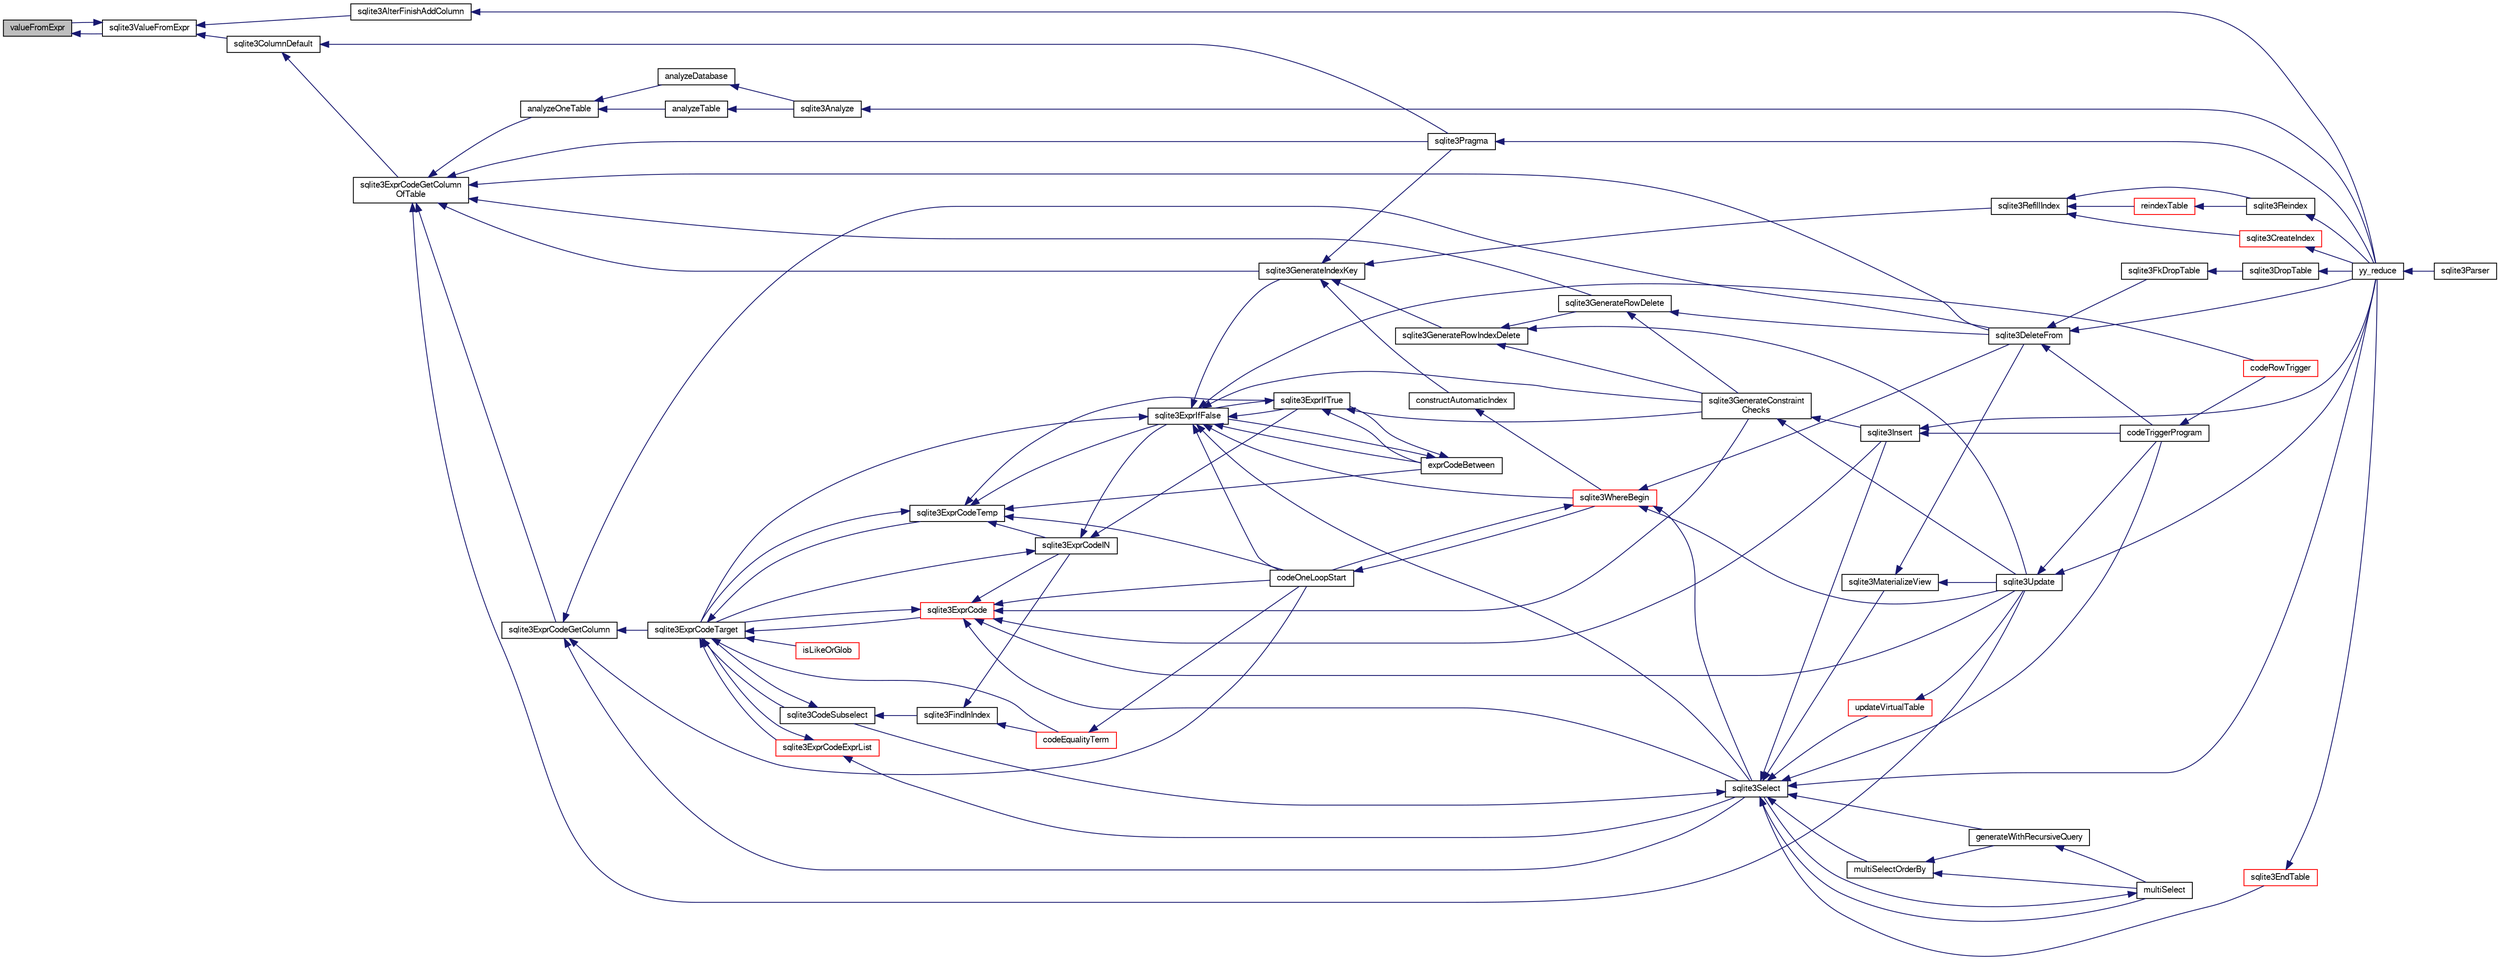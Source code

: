 digraph "valueFromExpr"
{
  edge [fontname="FreeSans",fontsize="10",labelfontname="FreeSans",labelfontsize="10"];
  node [fontname="FreeSans",fontsize="10",shape=record];
  rankdir="LR";
  Node856969 [label="valueFromExpr",height=0.2,width=0.4,color="black", fillcolor="grey75", style="filled", fontcolor="black"];
  Node856969 -> Node856970 [dir="back",color="midnightblue",fontsize="10",style="solid",fontname="FreeSans"];
  Node856970 [label="sqlite3ValueFromExpr",height=0.2,width=0.4,color="black", fillcolor="white", style="filled",URL="$sqlite3_8c.html#af103c812684544760641a1cd4d9745df"];
  Node856970 -> Node856969 [dir="back",color="midnightblue",fontsize="10",style="solid",fontname="FreeSans"];
  Node856970 -> Node856971 [dir="back",color="midnightblue",fontsize="10",style="solid",fontname="FreeSans"];
  Node856971 [label="sqlite3AlterFinishAddColumn",height=0.2,width=0.4,color="black", fillcolor="white", style="filled",URL="$sqlite3_8c.html#a392e1e5be904b01216faae16a77c2c31"];
  Node856971 -> Node856972 [dir="back",color="midnightblue",fontsize="10",style="solid",fontname="FreeSans"];
  Node856972 [label="yy_reduce",height=0.2,width=0.4,color="black", fillcolor="white", style="filled",URL="$sqlite3_8c.html#a7c419a9b25711c666a9a2449ef377f14"];
  Node856972 -> Node856973 [dir="back",color="midnightblue",fontsize="10",style="solid",fontname="FreeSans"];
  Node856973 [label="sqlite3Parser",height=0.2,width=0.4,color="black", fillcolor="white", style="filled",URL="$sqlite3_8c.html#a0327d71a5fabe0b6a343d78a2602e72a"];
  Node856970 -> Node856974 [dir="back",color="midnightblue",fontsize="10",style="solid",fontname="FreeSans"];
  Node856974 [label="sqlite3ColumnDefault",height=0.2,width=0.4,color="black", fillcolor="white", style="filled",URL="$sqlite3_8c.html#a59f47949957801afdf53735549eacc7d"];
  Node856974 -> Node856975 [dir="back",color="midnightblue",fontsize="10",style="solid",fontname="FreeSans"];
  Node856975 [label="sqlite3ExprCodeGetColumn\lOfTable",height=0.2,width=0.4,color="black", fillcolor="white", style="filled",URL="$sqlite3_8c.html#aef676ae689397d0e050eb0a360c32315"];
  Node856975 -> Node856976 [dir="back",color="midnightblue",fontsize="10",style="solid",fontname="FreeSans"];
  Node856976 [label="sqlite3ExprCodeGetColumn",height=0.2,width=0.4,color="black", fillcolor="white", style="filled",URL="$sqlite3_8c.html#a053723da492b5bb45cb8df75c733155d"];
  Node856976 -> Node856977 [dir="back",color="midnightblue",fontsize="10",style="solid",fontname="FreeSans"];
  Node856977 [label="sqlite3ExprCodeTarget",height=0.2,width=0.4,color="black", fillcolor="white", style="filled",URL="$sqlite3_8c.html#a4f308397a0a3ed299ed31aaa1ae2a293"];
  Node856977 -> Node856978 [dir="back",color="midnightblue",fontsize="10",style="solid",fontname="FreeSans"];
  Node856978 [label="sqlite3CodeSubselect",height=0.2,width=0.4,color="black", fillcolor="white", style="filled",URL="$sqlite3_8c.html#aa69b46d2204a1d1b110107a1be12ee0c"];
  Node856978 -> Node856979 [dir="back",color="midnightblue",fontsize="10",style="solid",fontname="FreeSans"];
  Node856979 [label="sqlite3FindInIndex",height=0.2,width=0.4,color="black", fillcolor="white", style="filled",URL="$sqlite3_8c.html#af7d8c56ab0231f44bb5f87b3fafeffb2"];
  Node856979 -> Node856980 [dir="back",color="midnightblue",fontsize="10",style="solid",fontname="FreeSans"];
  Node856980 [label="sqlite3ExprCodeIN",height=0.2,width=0.4,color="black", fillcolor="white", style="filled",URL="$sqlite3_8c.html#ad9cf4f5b5ffb90c24a4a0900c8626193"];
  Node856980 -> Node856977 [dir="back",color="midnightblue",fontsize="10",style="solid",fontname="FreeSans"];
  Node856980 -> Node856981 [dir="back",color="midnightblue",fontsize="10",style="solid",fontname="FreeSans"];
  Node856981 [label="sqlite3ExprIfTrue",height=0.2,width=0.4,color="black", fillcolor="white", style="filled",URL="$sqlite3_8c.html#ad93a55237c23e1b743ab1f59df1a1444"];
  Node856981 -> Node856982 [dir="back",color="midnightblue",fontsize="10",style="solid",fontname="FreeSans"];
  Node856982 [label="exprCodeBetween",height=0.2,width=0.4,color="black", fillcolor="white", style="filled",URL="$sqlite3_8c.html#abd053493214542bca8f406f42145d173"];
  Node856982 -> Node856981 [dir="back",color="midnightblue",fontsize="10",style="solid",fontname="FreeSans"];
  Node856982 -> Node856983 [dir="back",color="midnightblue",fontsize="10",style="solid",fontname="FreeSans"];
  Node856983 [label="sqlite3ExprIfFalse",height=0.2,width=0.4,color="black", fillcolor="white", style="filled",URL="$sqlite3_8c.html#af97ecccb5d56e321e118414b08f65b71"];
  Node856983 -> Node856977 [dir="back",color="midnightblue",fontsize="10",style="solid",fontname="FreeSans"];
  Node856983 -> Node856982 [dir="back",color="midnightblue",fontsize="10",style="solid",fontname="FreeSans"];
  Node856983 -> Node856981 [dir="back",color="midnightblue",fontsize="10",style="solid",fontname="FreeSans"];
  Node856983 -> Node856984 [dir="back",color="midnightblue",fontsize="10",style="solid",fontname="FreeSans"];
  Node856984 [label="sqlite3GenerateIndexKey",height=0.2,width=0.4,color="black", fillcolor="white", style="filled",URL="$sqlite3_8c.html#ab85ac93d5c5e6760f45f07897be7f272"];
  Node856984 -> Node856985 [dir="back",color="midnightblue",fontsize="10",style="solid",fontname="FreeSans"];
  Node856985 [label="sqlite3RefillIndex",height=0.2,width=0.4,color="black", fillcolor="white", style="filled",URL="$sqlite3_8c.html#a17be5b679d9181b961ea9ba4a18d4f80"];
  Node856985 -> Node856986 [dir="back",color="midnightblue",fontsize="10",style="solid",fontname="FreeSans"];
  Node856986 [label="sqlite3CreateIndex",height=0.2,width=0.4,color="red", fillcolor="white", style="filled",URL="$sqlite3_8c.html#a8dbe5e590ab6c58a8c45f34f7c81e825"];
  Node856986 -> Node856972 [dir="back",color="midnightblue",fontsize="10",style="solid",fontname="FreeSans"];
  Node856985 -> Node856991 [dir="back",color="midnightblue",fontsize="10",style="solid",fontname="FreeSans"];
  Node856991 [label="reindexTable",height=0.2,width=0.4,color="red", fillcolor="white", style="filled",URL="$sqlite3_8c.html#aaa297e36c19aa0d39c60bf95a03b04b6"];
  Node856991 -> Node856993 [dir="back",color="midnightblue",fontsize="10",style="solid",fontname="FreeSans"];
  Node856993 [label="sqlite3Reindex",height=0.2,width=0.4,color="black", fillcolor="white", style="filled",URL="$sqlite3_8c.html#abd189e31189391e1ef114b413ff4abbf"];
  Node856993 -> Node856972 [dir="back",color="midnightblue",fontsize="10",style="solid",fontname="FreeSans"];
  Node856985 -> Node856993 [dir="back",color="midnightblue",fontsize="10",style="solid",fontname="FreeSans"];
  Node856984 -> Node856994 [dir="back",color="midnightblue",fontsize="10",style="solid",fontname="FreeSans"];
  Node856994 [label="sqlite3GenerateRowIndexDelete",height=0.2,width=0.4,color="black", fillcolor="white", style="filled",URL="$sqlite3_8c.html#a09c23ae08a7c469d62705f067d7a2135"];
  Node856994 -> Node856995 [dir="back",color="midnightblue",fontsize="10",style="solid",fontname="FreeSans"];
  Node856995 [label="sqlite3GenerateRowDelete",height=0.2,width=0.4,color="black", fillcolor="white", style="filled",URL="$sqlite3_8c.html#a2c76cbf3027fc18fdbb8cb4cd96b77d9"];
  Node856995 -> Node856996 [dir="back",color="midnightblue",fontsize="10",style="solid",fontname="FreeSans"];
  Node856996 [label="sqlite3DeleteFrom",height=0.2,width=0.4,color="black", fillcolor="white", style="filled",URL="$sqlite3_8c.html#ab9b4b45349188b49eabb23f94608a091"];
  Node856996 -> Node856997 [dir="back",color="midnightblue",fontsize="10",style="solid",fontname="FreeSans"];
  Node856997 [label="sqlite3FkDropTable",height=0.2,width=0.4,color="black", fillcolor="white", style="filled",URL="$sqlite3_8c.html#a1218c6fc74e89152ceaa4760e82f5ef9"];
  Node856997 -> Node856998 [dir="back",color="midnightblue",fontsize="10",style="solid",fontname="FreeSans"];
  Node856998 [label="sqlite3DropTable",height=0.2,width=0.4,color="black", fillcolor="white", style="filled",URL="$sqlite3_8c.html#a5534f77364b5568783c0e50db3c9defb"];
  Node856998 -> Node856972 [dir="back",color="midnightblue",fontsize="10",style="solid",fontname="FreeSans"];
  Node856996 -> Node856999 [dir="back",color="midnightblue",fontsize="10",style="solid",fontname="FreeSans"];
  Node856999 [label="codeTriggerProgram",height=0.2,width=0.4,color="black", fillcolor="white", style="filled",URL="$sqlite3_8c.html#a120801f59d9281d201d2ff4b2606836e"];
  Node856999 -> Node857000 [dir="back",color="midnightblue",fontsize="10",style="solid",fontname="FreeSans"];
  Node857000 [label="codeRowTrigger",height=0.2,width=0.4,color="red", fillcolor="white", style="filled",URL="$sqlite3_8c.html#a463cea5aaaf388b560b206570a0022fc"];
  Node856996 -> Node856972 [dir="back",color="midnightblue",fontsize="10",style="solid",fontname="FreeSans"];
  Node856995 -> Node857008 [dir="back",color="midnightblue",fontsize="10",style="solid",fontname="FreeSans"];
  Node857008 [label="sqlite3GenerateConstraint\lChecks",height=0.2,width=0.4,color="black", fillcolor="white", style="filled",URL="$sqlite3_8c.html#aef639c1e6a0c0a67ca6e7690ad931bd2"];
  Node857008 -> Node857006 [dir="back",color="midnightblue",fontsize="10",style="solid",fontname="FreeSans"];
  Node857006 [label="sqlite3Insert",height=0.2,width=0.4,color="black", fillcolor="white", style="filled",URL="$sqlite3_8c.html#a5b17c9c2000bae6bdff8e6be48d7dc2b"];
  Node857006 -> Node856999 [dir="back",color="midnightblue",fontsize="10",style="solid",fontname="FreeSans"];
  Node857006 -> Node856972 [dir="back",color="midnightblue",fontsize="10",style="solid",fontname="FreeSans"];
  Node857008 -> Node857004 [dir="back",color="midnightblue",fontsize="10",style="solid",fontname="FreeSans"];
  Node857004 [label="sqlite3Update",height=0.2,width=0.4,color="black", fillcolor="white", style="filled",URL="$sqlite3_8c.html#ac5aa67c46e8cc8174566fabe6809fafa"];
  Node857004 -> Node856999 [dir="back",color="midnightblue",fontsize="10",style="solid",fontname="FreeSans"];
  Node857004 -> Node856972 [dir="back",color="midnightblue",fontsize="10",style="solid",fontname="FreeSans"];
  Node856994 -> Node857008 [dir="back",color="midnightblue",fontsize="10",style="solid",fontname="FreeSans"];
  Node856994 -> Node857004 [dir="back",color="midnightblue",fontsize="10",style="solid",fontname="FreeSans"];
  Node856984 -> Node857009 [dir="back",color="midnightblue",fontsize="10",style="solid",fontname="FreeSans"];
  Node857009 [label="sqlite3Pragma",height=0.2,width=0.4,color="black", fillcolor="white", style="filled",URL="$sqlite3_8c.html#a111391370f58f8e6a6eca51fd34d62ed"];
  Node857009 -> Node856972 [dir="back",color="midnightblue",fontsize="10",style="solid",fontname="FreeSans"];
  Node856984 -> Node857010 [dir="back",color="midnightblue",fontsize="10",style="solid",fontname="FreeSans"];
  Node857010 [label="constructAutomaticIndex",height=0.2,width=0.4,color="black", fillcolor="white", style="filled",URL="$sqlite3_8c.html#aad43d38bc718f4c8e8d0dd8f33ed526f"];
  Node857010 -> Node857011 [dir="back",color="midnightblue",fontsize="10",style="solid",fontname="FreeSans"];
  Node857011 [label="sqlite3WhereBegin",height=0.2,width=0.4,color="red", fillcolor="white", style="filled",URL="$sqlite3_8c.html#acad049f5c9a96a8118cffd5e5ce89f7c"];
  Node857011 -> Node856996 [dir="back",color="midnightblue",fontsize="10",style="solid",fontname="FreeSans"];
  Node857011 -> Node857014 [dir="back",color="midnightblue",fontsize="10",style="solid",fontname="FreeSans"];
  Node857014 [label="sqlite3Select",height=0.2,width=0.4,color="black", fillcolor="white", style="filled",URL="$sqlite3_8c.html#a2465ee8c956209ba4b272477b7c21a45"];
  Node857014 -> Node856978 [dir="back",color="midnightblue",fontsize="10",style="solid",fontname="FreeSans"];
  Node857014 -> Node856989 [dir="back",color="midnightblue",fontsize="10",style="solid",fontname="FreeSans"];
  Node856989 [label="sqlite3EndTable",height=0.2,width=0.4,color="red", fillcolor="white", style="filled",URL="$sqlite3_8c.html#a7b5f2c66c0f0b6f819d970ca389768b0"];
  Node856989 -> Node856972 [dir="back",color="midnightblue",fontsize="10",style="solid",fontname="FreeSans"];
  Node857014 -> Node857015 [dir="back",color="midnightblue",fontsize="10",style="solid",fontname="FreeSans"];
  Node857015 [label="sqlite3MaterializeView",height=0.2,width=0.4,color="black", fillcolor="white", style="filled",URL="$sqlite3_8c.html#a4557984b0b75f998fb0c3f231c9b1def"];
  Node857015 -> Node856996 [dir="back",color="midnightblue",fontsize="10",style="solid",fontname="FreeSans"];
  Node857015 -> Node857004 [dir="back",color="midnightblue",fontsize="10",style="solid",fontname="FreeSans"];
  Node857014 -> Node857006 [dir="back",color="midnightblue",fontsize="10",style="solid",fontname="FreeSans"];
  Node857014 -> Node857016 [dir="back",color="midnightblue",fontsize="10",style="solid",fontname="FreeSans"];
  Node857016 [label="generateWithRecursiveQuery",height=0.2,width=0.4,color="black", fillcolor="white", style="filled",URL="$sqlite3_8c.html#ade2c3663fa9c3b9676507984b9483942"];
  Node857016 -> Node857017 [dir="back",color="midnightblue",fontsize="10",style="solid",fontname="FreeSans"];
  Node857017 [label="multiSelect",height=0.2,width=0.4,color="black", fillcolor="white", style="filled",URL="$sqlite3_8c.html#a6456c61f3d9b2389738753cedfa24fa7"];
  Node857017 -> Node857014 [dir="back",color="midnightblue",fontsize="10",style="solid",fontname="FreeSans"];
  Node857014 -> Node857017 [dir="back",color="midnightblue",fontsize="10",style="solid",fontname="FreeSans"];
  Node857014 -> Node857018 [dir="back",color="midnightblue",fontsize="10",style="solid",fontname="FreeSans"];
  Node857018 [label="multiSelectOrderBy",height=0.2,width=0.4,color="black", fillcolor="white", style="filled",URL="$sqlite3_8c.html#afcdb8488c6f4dfdadaf9f04bca35b808"];
  Node857018 -> Node857016 [dir="back",color="midnightblue",fontsize="10",style="solid",fontname="FreeSans"];
  Node857018 -> Node857017 [dir="back",color="midnightblue",fontsize="10",style="solid",fontname="FreeSans"];
  Node857014 -> Node856999 [dir="back",color="midnightblue",fontsize="10",style="solid",fontname="FreeSans"];
  Node857014 -> Node857019 [dir="back",color="midnightblue",fontsize="10",style="solid",fontname="FreeSans"];
  Node857019 [label="updateVirtualTable",height=0.2,width=0.4,color="red", fillcolor="white", style="filled",URL="$sqlite3_8c.html#a740220531db9293c39a2cdd7da3f74e1"];
  Node857019 -> Node857004 [dir="back",color="midnightblue",fontsize="10",style="solid",fontname="FreeSans"];
  Node857014 -> Node856972 [dir="back",color="midnightblue",fontsize="10",style="solid",fontname="FreeSans"];
  Node857011 -> Node857004 [dir="back",color="midnightblue",fontsize="10",style="solid",fontname="FreeSans"];
  Node857011 -> Node857020 [dir="back",color="midnightblue",fontsize="10",style="solid",fontname="FreeSans"];
  Node857020 [label="codeOneLoopStart",height=0.2,width=0.4,color="black", fillcolor="white", style="filled",URL="$sqlite3_8c.html#aa868875120b151c169cc79139ed6e008"];
  Node857020 -> Node857011 [dir="back",color="midnightblue",fontsize="10",style="solid",fontname="FreeSans"];
  Node856983 -> Node857008 [dir="back",color="midnightblue",fontsize="10",style="solid",fontname="FreeSans"];
  Node856983 -> Node857014 [dir="back",color="midnightblue",fontsize="10",style="solid",fontname="FreeSans"];
  Node856983 -> Node857000 [dir="back",color="midnightblue",fontsize="10",style="solid",fontname="FreeSans"];
  Node856983 -> Node857020 [dir="back",color="midnightblue",fontsize="10",style="solid",fontname="FreeSans"];
  Node856983 -> Node857011 [dir="back",color="midnightblue",fontsize="10",style="solid",fontname="FreeSans"];
  Node856981 -> Node856983 [dir="back",color="midnightblue",fontsize="10",style="solid",fontname="FreeSans"];
  Node856981 -> Node857008 [dir="back",color="midnightblue",fontsize="10",style="solid",fontname="FreeSans"];
  Node856980 -> Node856983 [dir="back",color="midnightblue",fontsize="10",style="solid",fontname="FreeSans"];
  Node856979 -> Node857021 [dir="back",color="midnightblue",fontsize="10",style="solid",fontname="FreeSans"];
  Node857021 [label="codeEqualityTerm",height=0.2,width=0.4,color="red", fillcolor="white", style="filled",URL="$sqlite3_8c.html#ad88a57073f031452c9843e97f15acc47"];
  Node857021 -> Node857020 [dir="back",color="midnightblue",fontsize="10",style="solid",fontname="FreeSans"];
  Node856978 -> Node856977 [dir="back",color="midnightblue",fontsize="10",style="solid",fontname="FreeSans"];
  Node856977 -> Node857023 [dir="back",color="midnightblue",fontsize="10",style="solid",fontname="FreeSans"];
  Node857023 [label="sqlite3ExprCodeTemp",height=0.2,width=0.4,color="black", fillcolor="white", style="filled",URL="$sqlite3_8c.html#a3bc5c1ccb3c5851847e2aeb4a84ae1fc"];
  Node857023 -> Node856980 [dir="back",color="midnightblue",fontsize="10",style="solid",fontname="FreeSans"];
  Node857023 -> Node856977 [dir="back",color="midnightblue",fontsize="10",style="solid",fontname="FreeSans"];
  Node857023 -> Node856982 [dir="back",color="midnightblue",fontsize="10",style="solid",fontname="FreeSans"];
  Node857023 -> Node856981 [dir="back",color="midnightblue",fontsize="10",style="solid",fontname="FreeSans"];
  Node857023 -> Node856983 [dir="back",color="midnightblue",fontsize="10",style="solid",fontname="FreeSans"];
  Node857023 -> Node857020 [dir="back",color="midnightblue",fontsize="10",style="solid",fontname="FreeSans"];
  Node856977 -> Node857024 [dir="back",color="midnightblue",fontsize="10",style="solid",fontname="FreeSans"];
  Node857024 [label="sqlite3ExprCode",height=0.2,width=0.4,color="red", fillcolor="white", style="filled",URL="$sqlite3_8c.html#a75f270fb0b111b86924cca4ea507b417"];
  Node857024 -> Node856980 [dir="back",color="midnightblue",fontsize="10",style="solid",fontname="FreeSans"];
  Node857024 -> Node856977 [dir="back",color="midnightblue",fontsize="10",style="solid",fontname="FreeSans"];
  Node857024 -> Node857006 [dir="back",color="midnightblue",fontsize="10",style="solid",fontname="FreeSans"];
  Node857024 -> Node857008 [dir="back",color="midnightblue",fontsize="10",style="solid",fontname="FreeSans"];
  Node857024 -> Node857014 [dir="back",color="midnightblue",fontsize="10",style="solid",fontname="FreeSans"];
  Node857024 -> Node857004 [dir="back",color="midnightblue",fontsize="10",style="solid",fontname="FreeSans"];
  Node857024 -> Node857020 [dir="back",color="midnightblue",fontsize="10",style="solid",fontname="FreeSans"];
  Node856977 -> Node857033 [dir="back",color="midnightblue",fontsize="10",style="solid",fontname="FreeSans"];
  Node857033 [label="sqlite3ExprCodeExprList",height=0.2,width=0.4,color="red", fillcolor="white", style="filled",URL="$sqlite3_8c.html#a05b2b3dc3de7565de24eb3a2ff4e9566"];
  Node857033 -> Node856977 [dir="back",color="midnightblue",fontsize="10",style="solid",fontname="FreeSans"];
  Node857033 -> Node857014 [dir="back",color="midnightblue",fontsize="10",style="solid",fontname="FreeSans"];
  Node856977 -> Node857036 [dir="back",color="midnightblue",fontsize="10",style="solid",fontname="FreeSans"];
  Node857036 [label="isLikeOrGlob",height=0.2,width=0.4,color="red", fillcolor="white", style="filled",URL="$sqlite3_8c.html#a6c38e495198bf8976f68d1a6ebd74a50"];
  Node856977 -> Node857021 [dir="back",color="midnightblue",fontsize="10",style="solid",fontname="FreeSans"];
  Node856976 -> Node856996 [dir="back",color="midnightblue",fontsize="10",style="solid",fontname="FreeSans"];
  Node856976 -> Node857014 [dir="back",color="midnightblue",fontsize="10",style="solid",fontname="FreeSans"];
  Node856976 -> Node857020 [dir="back",color="midnightblue",fontsize="10",style="solid",fontname="FreeSans"];
  Node856975 -> Node857045 [dir="back",color="midnightblue",fontsize="10",style="solid",fontname="FreeSans"];
  Node857045 [label="analyzeOneTable",height=0.2,width=0.4,color="black", fillcolor="white", style="filled",URL="$sqlite3_8c.html#a31d4182bf855943a5d0526dbb4987803"];
  Node857045 -> Node857046 [dir="back",color="midnightblue",fontsize="10",style="solid",fontname="FreeSans"];
  Node857046 [label="analyzeDatabase",height=0.2,width=0.4,color="black", fillcolor="white", style="filled",URL="$sqlite3_8c.html#a19f2a630f42aaa010d1b47b81f8cea18"];
  Node857046 -> Node857047 [dir="back",color="midnightblue",fontsize="10",style="solid",fontname="FreeSans"];
  Node857047 [label="sqlite3Analyze",height=0.2,width=0.4,color="black", fillcolor="white", style="filled",URL="$sqlite3_8c.html#ac696deb1ccaae3fa855cfbd0bfd4d048"];
  Node857047 -> Node856972 [dir="back",color="midnightblue",fontsize="10",style="solid",fontname="FreeSans"];
  Node857045 -> Node857048 [dir="back",color="midnightblue",fontsize="10",style="solid",fontname="FreeSans"];
  Node857048 [label="analyzeTable",height=0.2,width=0.4,color="black", fillcolor="white", style="filled",URL="$sqlite3_8c.html#a85f18bcf2d42d5d6ae3033b0c49144b6"];
  Node857048 -> Node857047 [dir="back",color="midnightblue",fontsize="10",style="solid",fontname="FreeSans"];
  Node856975 -> Node856996 [dir="back",color="midnightblue",fontsize="10",style="solid",fontname="FreeSans"];
  Node856975 -> Node856995 [dir="back",color="midnightblue",fontsize="10",style="solid",fontname="FreeSans"];
  Node856975 -> Node856984 [dir="back",color="midnightblue",fontsize="10",style="solid",fontname="FreeSans"];
  Node856975 -> Node857009 [dir="back",color="midnightblue",fontsize="10",style="solid",fontname="FreeSans"];
  Node856975 -> Node857004 [dir="back",color="midnightblue",fontsize="10",style="solid",fontname="FreeSans"];
  Node856974 -> Node857009 [dir="back",color="midnightblue",fontsize="10",style="solid",fontname="FreeSans"];
}

